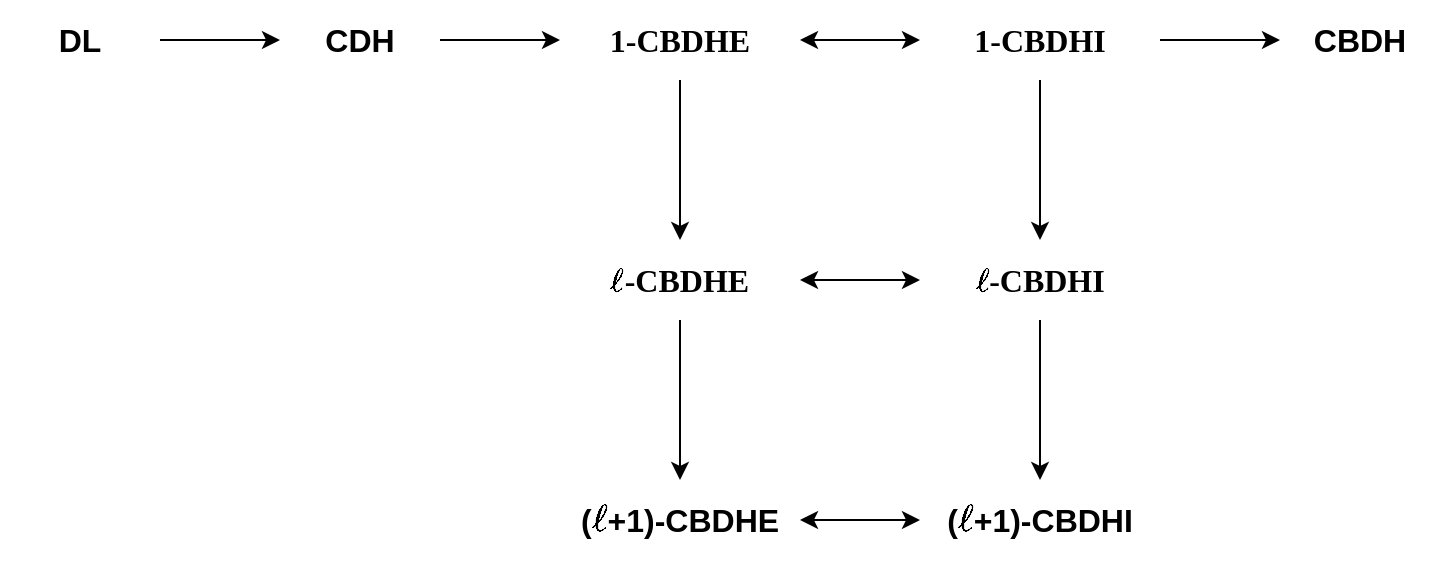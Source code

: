 <mxfile version="10.7.3" type="device"><diagram id="Mlw3SG7t6-g59mtkwV-7" name="Page-1"><mxGraphModel dx="1398" dy="781" grid="1" gridSize="10" guides="1" tooltips="1" connect="1" arrows="1" fold="1" page="1" pageScale="1" pageWidth="850" pageHeight="1100" math="1" shadow="0"><root><mxCell id="0"/><mxCell id="1" parent="0"/><mxCell id="oepxpTT8Pn4C3FP96cDV-48" value="" style="edgeStyle=orthogonalEdgeStyle;rounded=0;orthogonalLoop=1;jettySize=auto;html=1;fontFamily=Tahoma;fontSize=16;" edge="1" parent="1" source="oepxpTT8Pn4C3FP96cDV-1" target="oepxpTT8Pn4C3FP96cDV-7"><mxGeometry relative="1" as="geometry"/></mxCell><mxCell id="oepxpTT8Pn4C3FP96cDV-1" value="DL" style="text;html=1;strokeColor=none;fillColor=none;align=center;verticalAlign=middle;whiteSpace=wrap;rounded=0;fontSize=16;fontStyle=1" vertex="1" parent="1"><mxGeometry x="80" y="120" width="80" height="40" as="geometry"/></mxCell><mxCell id="oepxpTT8Pn4C3FP96cDV-4" value="CBDH" style="text;html=1;strokeColor=none;fillColor=none;align=center;verticalAlign=middle;whiteSpace=wrap;rounded=0;fontSize=16;fontStyle=1" vertex="1" parent="1"><mxGeometry x="720" y="120" width="80" height="40" as="geometry"/></mxCell><mxCell id="oepxpTT8Pn4C3FP96cDV-53" value="" style="edgeStyle=orthogonalEdgeStyle;rounded=0;orthogonalLoop=1;jettySize=auto;html=1;fontFamily=Tahoma;fontSize=16;" edge="1" parent="1" source="oepxpTT8Pn4C3FP96cDV-5" target="oepxpTT8Pn4C3FP96cDV-6"><mxGeometry relative="1" as="geometry"/></mxCell><mxCell id="oepxpTT8Pn4C3FP96cDV-5" value="\(\ell\)-CBDHE" style="text;html=1;strokeColor=none;fillColor=none;align=center;verticalAlign=middle;whiteSpace=wrap;rounded=0;fontSize=16;fontStyle=1;fontFamily=Tahoma;" vertex="1" parent="1"><mxGeometry x="360" y="240" width="120" height="40" as="geometry"/></mxCell><mxCell id="oepxpTT8Pn4C3FP96cDV-6" value="(\(\ell\)+1)-CBDHE" style="text;html=1;strokeColor=none;fillColor=none;align=center;verticalAlign=middle;whiteSpace=wrap;rounded=0;fontSize=16;fontStyle=1" vertex="1" parent="1"><mxGeometry x="360" y="360" width="120" height="40" as="geometry"/></mxCell><mxCell id="oepxpTT8Pn4C3FP96cDV-49" value="" style="edgeStyle=orthogonalEdgeStyle;rounded=0;orthogonalLoop=1;jettySize=auto;html=1;fontFamily=Tahoma;fontSize=16;" edge="1" parent="1" source="oepxpTT8Pn4C3FP96cDV-7" target="oepxpTT8Pn4C3FP96cDV-27"><mxGeometry relative="1" as="geometry"/></mxCell><mxCell id="oepxpTT8Pn4C3FP96cDV-7" value="CDH" style="text;html=1;strokeColor=none;fillColor=none;align=center;verticalAlign=middle;whiteSpace=wrap;rounded=0;fontSize=16;fontStyle=1" vertex="1" parent="1"><mxGeometry x="220" y="120" width="80" height="40" as="geometry"/></mxCell><mxCell id="oepxpTT8Pn4C3FP96cDV-55" value="" style="edgeStyle=orthogonalEdgeStyle;rounded=0;orthogonalLoop=1;jettySize=auto;html=1;fontFamily=Tahoma;fontSize=16;" edge="1" parent="1" source="oepxpTT8Pn4C3FP96cDV-17" target="oepxpTT8Pn4C3FP96cDV-45"><mxGeometry relative="1" as="geometry"/></mxCell><mxCell id="oepxpTT8Pn4C3FP96cDV-17" value="\(\ell\)-CBDHI" style="text;html=1;strokeColor=none;fillColor=none;align=center;verticalAlign=middle;whiteSpace=wrap;rounded=0;fontSize=16;fontStyle=1;fontFamily=Tahoma;" vertex="1" parent="1"><mxGeometry x="540" y="240" width="120" height="40" as="geometry"/></mxCell><mxCell id="oepxpTT8Pn4C3FP96cDV-51" value="" style="edgeStyle=orthogonalEdgeStyle;rounded=0;orthogonalLoop=1;jettySize=auto;html=1;fontFamily=Tahoma;fontSize=16;" edge="1" parent="1" source="oepxpTT8Pn4C3FP96cDV-27" target="oepxpTT8Pn4C3FP96cDV-5"><mxGeometry relative="1" as="geometry"/></mxCell><mxCell id="oepxpTT8Pn4C3FP96cDV-27" value="1-CBDHE" style="text;html=1;strokeColor=none;fillColor=none;align=center;verticalAlign=middle;whiteSpace=wrap;rounded=0;fontSize=16;fontStyle=1;fontFamily=Tahoma;" vertex="1" parent="1"><mxGeometry x="360" y="120" width="120" height="40" as="geometry"/></mxCell><mxCell id="oepxpTT8Pn4C3FP96cDV-52" value="" style="edgeStyle=orthogonalEdgeStyle;rounded=0;orthogonalLoop=1;jettySize=auto;html=1;fontFamily=Tahoma;fontSize=16;" edge="1" parent="1" source="oepxpTT8Pn4C3FP96cDV-28" target="oepxpTT8Pn4C3FP96cDV-4"><mxGeometry relative="1" as="geometry"/></mxCell><mxCell id="oepxpTT8Pn4C3FP96cDV-28" value="1-CBDHI" style="text;html=1;strokeColor=none;fillColor=none;align=center;verticalAlign=middle;whiteSpace=wrap;rounded=0;fontSize=16;fontStyle=1;fontFamily=Tahoma;" vertex="1" parent="1"><mxGeometry x="540" y="120" width="120" height="40" as="geometry"/></mxCell><mxCell id="oepxpTT8Pn4C3FP96cDV-45" value="(\(\ell\)+1)-CBDHI" style="text;html=1;strokeColor=none;fillColor=none;align=center;verticalAlign=middle;whiteSpace=wrap;rounded=0;fontSize=16;fontStyle=1" vertex="1" parent="1"><mxGeometry x="540" y="360" width="120" height="40" as="geometry"/></mxCell><mxCell id="oepxpTT8Pn4C3FP96cDV-56" value="" style="endArrow=classic;startArrow=classic;html=1;fontFamily=Tahoma;fontSize=16;exitX=1;exitY=0.5;exitDx=0;exitDy=0;entryX=0;entryY=0.5;entryDx=0;entryDy=0;" edge="1" parent="1" source="oepxpTT8Pn4C3FP96cDV-6" target="oepxpTT8Pn4C3FP96cDV-45"><mxGeometry width="50" height="50" relative="1" as="geometry"><mxPoint x="500" y="460" as="sourcePoint"/><mxPoint x="550" y="410" as="targetPoint"/></mxGeometry></mxCell><mxCell id="oepxpTT8Pn4C3FP96cDV-57" value="" style="endArrow=classic;startArrow=classic;html=1;fontFamily=Tahoma;fontSize=16;entryX=0;entryY=0.5;entryDx=0;entryDy=0;exitX=1;exitY=0.5;exitDx=0;exitDy=0;" edge="1" parent="1" source="oepxpTT8Pn4C3FP96cDV-5" target="oepxpTT8Pn4C3FP96cDV-17"><mxGeometry width="50" height="50" relative="1" as="geometry"><mxPoint x="250" y="440" as="sourcePoint"/><mxPoint x="300" y="390" as="targetPoint"/></mxGeometry></mxCell><mxCell id="oepxpTT8Pn4C3FP96cDV-59" value="" style="endArrow=classic;html=1;fontFamily=Tahoma;fontSize=16;exitX=0.5;exitY=1;exitDx=0;exitDy=0;entryX=0.5;entryY=0;entryDx=0;entryDy=0;" edge="1" parent="1" source="oepxpTT8Pn4C3FP96cDV-28" target="oepxpTT8Pn4C3FP96cDV-17"><mxGeometry width="50" height="50" relative="1" as="geometry"><mxPoint x="680" y="240" as="sourcePoint"/><mxPoint x="730" y="190" as="targetPoint"/></mxGeometry></mxCell><mxCell id="oepxpTT8Pn4C3FP96cDV-60" value="" style="endArrow=classic;startArrow=classic;html=1;fontFamily=Tahoma;fontSize=16;exitX=1;exitY=0.5;exitDx=0;exitDy=0;entryX=0;entryY=0.5;entryDx=0;entryDy=0;" edge="1" parent="1" source="oepxpTT8Pn4C3FP96cDV-27" target="oepxpTT8Pn4C3FP96cDV-28"><mxGeometry width="50" height="50" relative="1" as="geometry"><mxPoint x="510" y="110" as="sourcePoint"/><mxPoint x="560" y="60" as="targetPoint"/></mxGeometry></mxCell></root></mxGraphModel></diagram></mxfile>